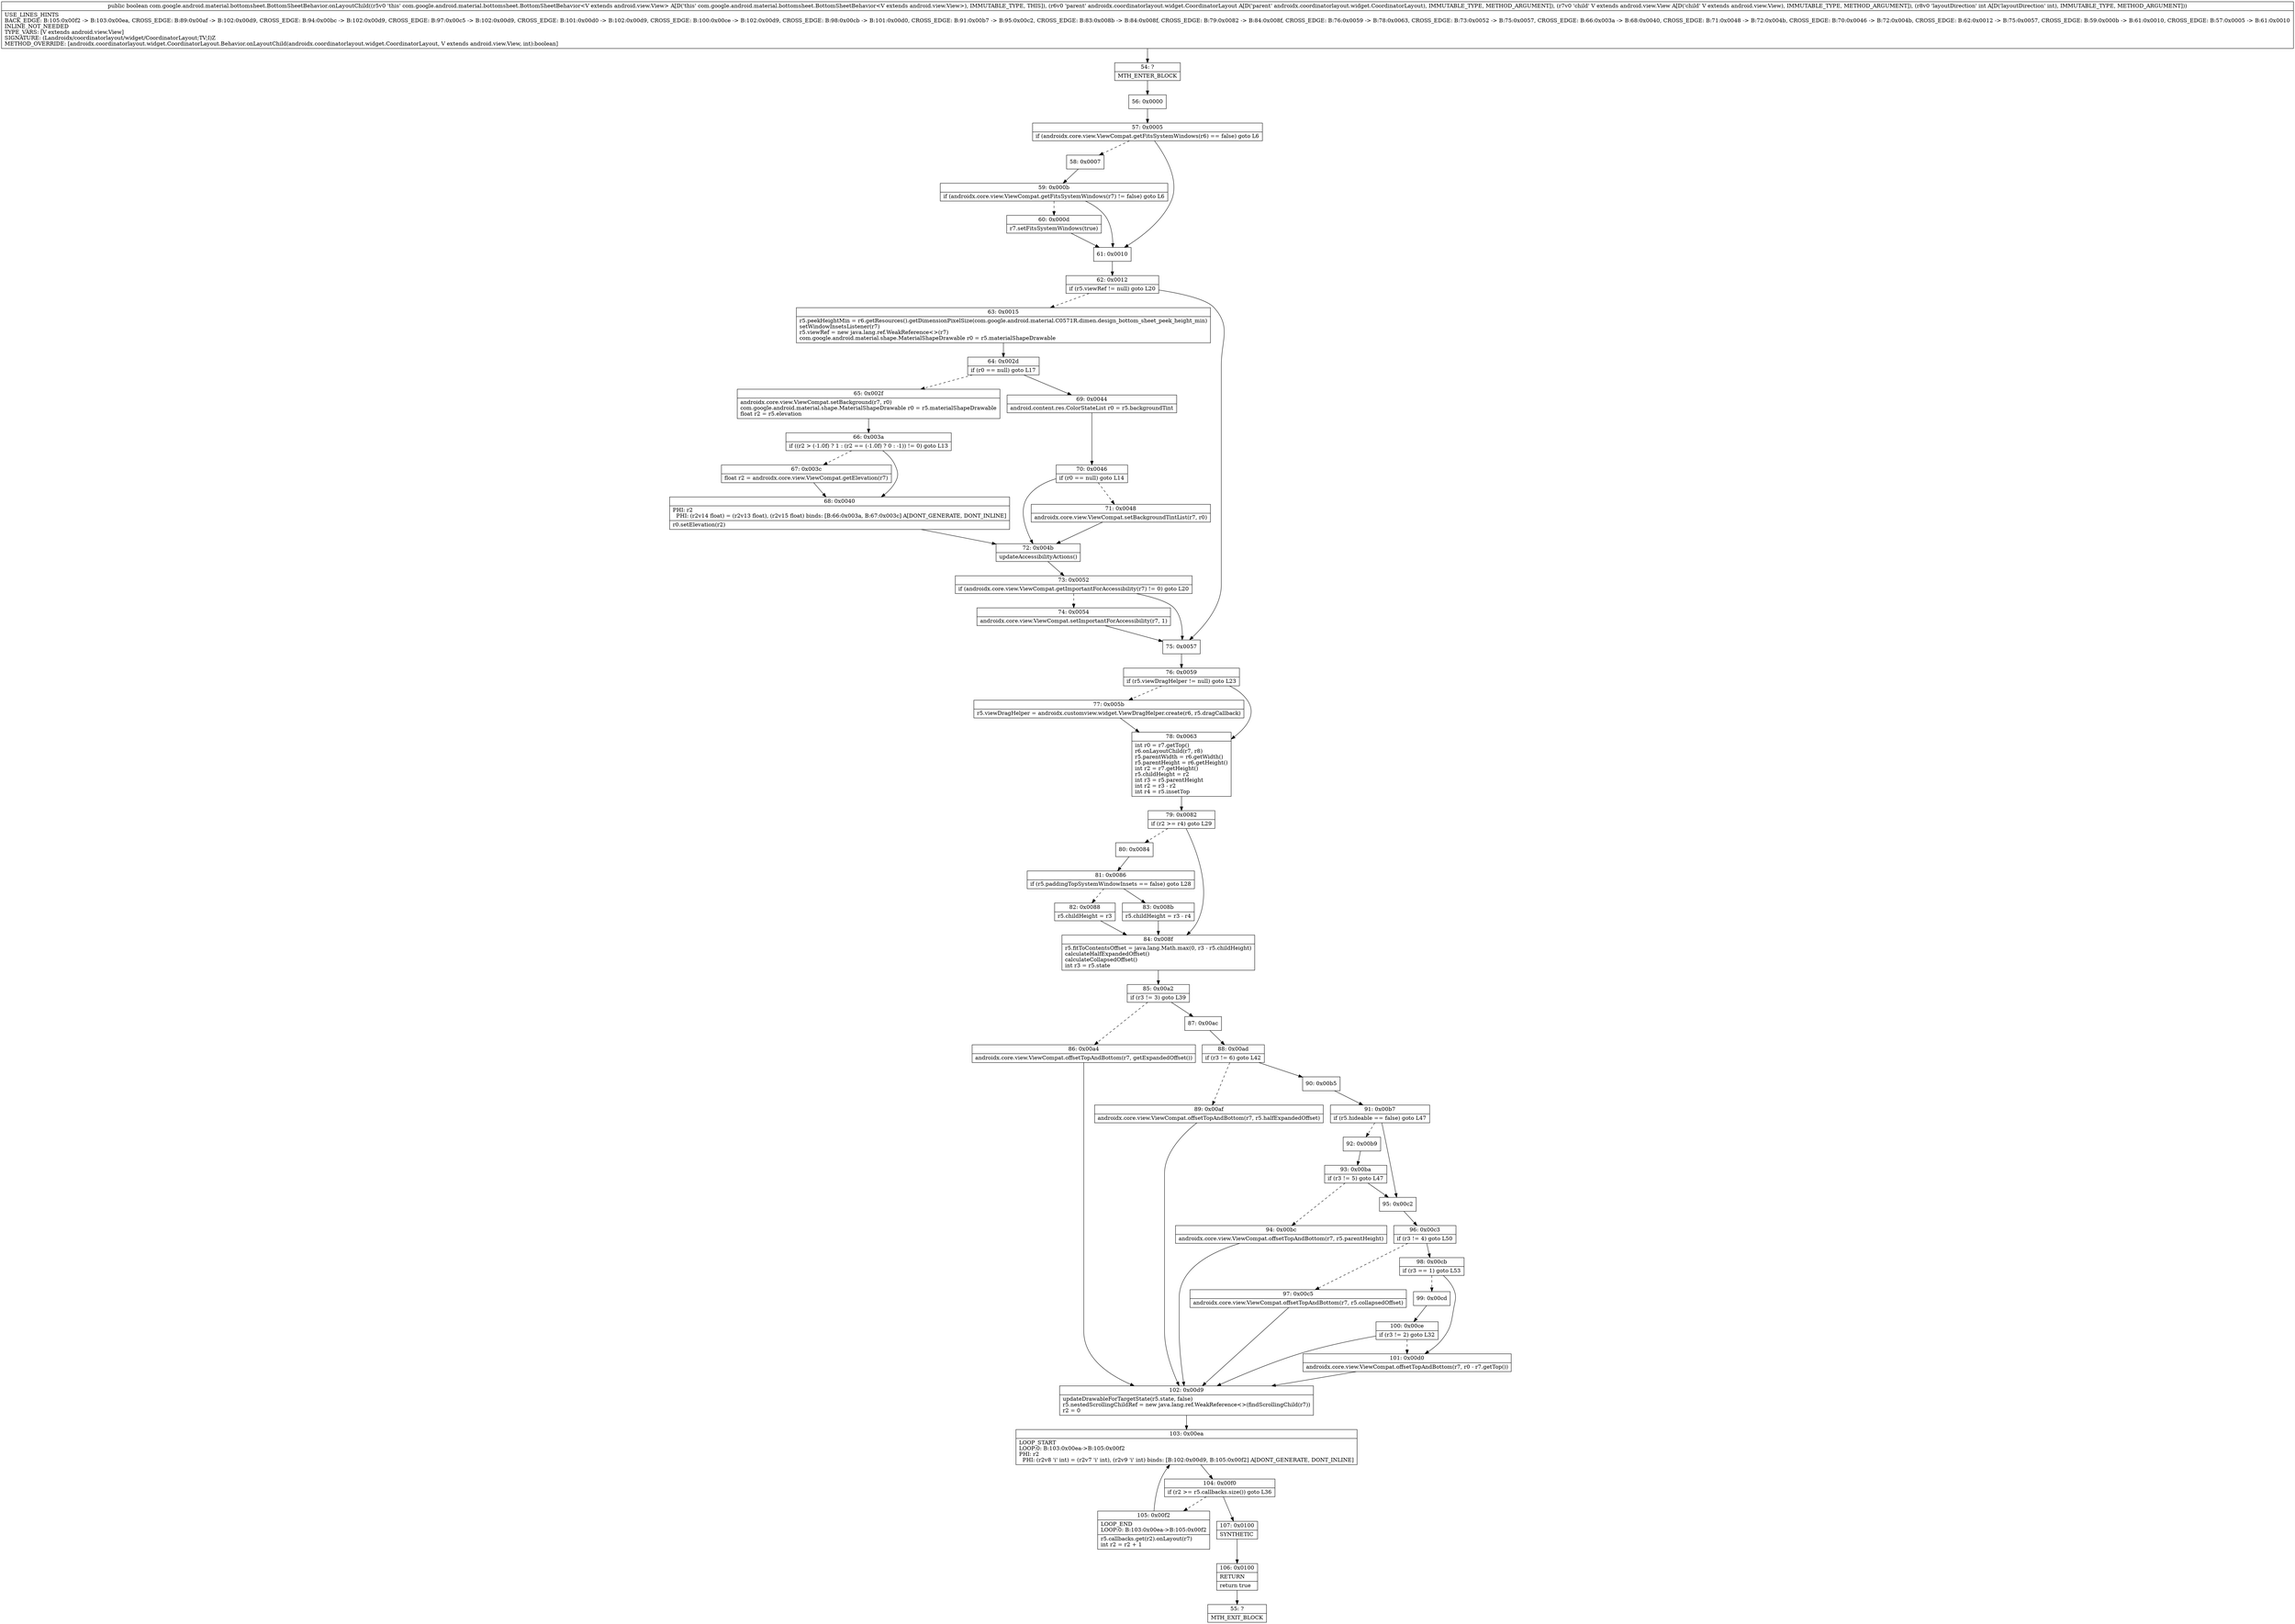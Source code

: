 digraph "CFG forcom.google.android.material.bottomsheet.BottomSheetBehavior.onLayoutChild(Landroidx\/coordinatorlayout\/widget\/CoordinatorLayout;Landroid\/view\/View;I)Z" {
Node_54 [shape=record,label="{54\:\ ?|MTH_ENTER_BLOCK\l}"];
Node_56 [shape=record,label="{56\:\ 0x0000}"];
Node_57 [shape=record,label="{57\:\ 0x0005|if (androidx.core.view.ViewCompat.getFitsSystemWindows(r6) == false) goto L6\l}"];
Node_58 [shape=record,label="{58\:\ 0x0007}"];
Node_59 [shape=record,label="{59\:\ 0x000b|if (androidx.core.view.ViewCompat.getFitsSystemWindows(r7) != false) goto L6\l}"];
Node_60 [shape=record,label="{60\:\ 0x000d|r7.setFitsSystemWindows(true)\l}"];
Node_61 [shape=record,label="{61\:\ 0x0010}"];
Node_62 [shape=record,label="{62\:\ 0x0012|if (r5.viewRef != null) goto L20\l}"];
Node_63 [shape=record,label="{63\:\ 0x0015|r5.peekHeightMin = r6.getResources().getDimensionPixelSize(com.google.android.material.C0571R.dimen.design_bottom_sheet_peek_height_min)\lsetWindowInsetsListener(r7)\lr5.viewRef = new java.lang.ref.WeakReference\<\>(r7)\lcom.google.android.material.shape.MaterialShapeDrawable r0 = r5.materialShapeDrawable\l}"];
Node_64 [shape=record,label="{64\:\ 0x002d|if (r0 == null) goto L17\l}"];
Node_65 [shape=record,label="{65\:\ 0x002f|androidx.core.view.ViewCompat.setBackground(r7, r0)\lcom.google.android.material.shape.MaterialShapeDrawable r0 = r5.materialShapeDrawable\lfloat r2 = r5.elevation\l}"];
Node_66 [shape=record,label="{66\:\ 0x003a|if ((r2 \> (\-1.0f) ? 1 : (r2 == (\-1.0f) ? 0 : \-1)) != 0) goto L13\l}"];
Node_67 [shape=record,label="{67\:\ 0x003c|float r2 = androidx.core.view.ViewCompat.getElevation(r7)\l}"];
Node_68 [shape=record,label="{68\:\ 0x0040|PHI: r2 \l  PHI: (r2v14 float) = (r2v13 float), (r2v15 float) binds: [B:66:0x003a, B:67:0x003c] A[DONT_GENERATE, DONT_INLINE]\l|r0.setElevation(r2)\l}"];
Node_72 [shape=record,label="{72\:\ 0x004b|updateAccessibilityActions()\l}"];
Node_73 [shape=record,label="{73\:\ 0x0052|if (androidx.core.view.ViewCompat.getImportantForAccessibility(r7) != 0) goto L20\l}"];
Node_74 [shape=record,label="{74\:\ 0x0054|androidx.core.view.ViewCompat.setImportantForAccessibility(r7, 1)\l}"];
Node_69 [shape=record,label="{69\:\ 0x0044|android.content.res.ColorStateList r0 = r5.backgroundTint\l}"];
Node_70 [shape=record,label="{70\:\ 0x0046|if (r0 == null) goto L14\l}"];
Node_71 [shape=record,label="{71\:\ 0x0048|androidx.core.view.ViewCompat.setBackgroundTintList(r7, r0)\l}"];
Node_75 [shape=record,label="{75\:\ 0x0057}"];
Node_76 [shape=record,label="{76\:\ 0x0059|if (r5.viewDragHelper != null) goto L23\l}"];
Node_77 [shape=record,label="{77\:\ 0x005b|r5.viewDragHelper = androidx.customview.widget.ViewDragHelper.create(r6, r5.dragCallback)\l}"];
Node_78 [shape=record,label="{78\:\ 0x0063|int r0 = r7.getTop()\lr6.onLayoutChild(r7, r8)\lr5.parentWidth = r6.getWidth()\lr5.parentHeight = r6.getHeight()\lint r2 = r7.getHeight()\lr5.childHeight = r2\lint r3 = r5.parentHeight\lint r2 = r3 \- r2\lint r4 = r5.insetTop\l}"];
Node_79 [shape=record,label="{79\:\ 0x0082|if (r2 \>= r4) goto L29\l}"];
Node_80 [shape=record,label="{80\:\ 0x0084}"];
Node_81 [shape=record,label="{81\:\ 0x0086|if (r5.paddingTopSystemWindowInsets == false) goto L28\l}"];
Node_82 [shape=record,label="{82\:\ 0x0088|r5.childHeight = r3\l}"];
Node_83 [shape=record,label="{83\:\ 0x008b|r5.childHeight = r3 \- r4\l}"];
Node_84 [shape=record,label="{84\:\ 0x008f|r5.fitToContentsOffset = java.lang.Math.max(0, r3 \- r5.childHeight)\lcalculateHalfExpandedOffset()\lcalculateCollapsedOffset()\lint r3 = r5.state\l}"];
Node_85 [shape=record,label="{85\:\ 0x00a2|if (r3 != 3) goto L39\l}"];
Node_86 [shape=record,label="{86\:\ 0x00a4|androidx.core.view.ViewCompat.offsetTopAndBottom(r7, getExpandedOffset())\l}"];
Node_102 [shape=record,label="{102\:\ 0x00d9|updateDrawableForTargetState(r5.state, false)\lr5.nestedScrollingChildRef = new java.lang.ref.WeakReference\<\>(findScrollingChild(r7))\lr2 = 0\l}"];
Node_103 [shape=record,label="{103\:\ 0x00ea|LOOP_START\lLOOP:0: B:103:0x00ea\-\>B:105:0x00f2\lPHI: r2 \l  PHI: (r2v8 'i' int) = (r2v7 'i' int), (r2v9 'i' int) binds: [B:102:0x00d9, B:105:0x00f2] A[DONT_GENERATE, DONT_INLINE]\l}"];
Node_104 [shape=record,label="{104\:\ 0x00f0|if (r2 \>= r5.callbacks.size()) goto L36\l}"];
Node_105 [shape=record,label="{105\:\ 0x00f2|LOOP_END\lLOOP:0: B:103:0x00ea\-\>B:105:0x00f2\l|r5.callbacks.get(r2).onLayout(r7)\lint r2 = r2 + 1\l}"];
Node_107 [shape=record,label="{107\:\ 0x0100|SYNTHETIC\l}"];
Node_106 [shape=record,label="{106\:\ 0x0100|RETURN\l|return true\l}"];
Node_55 [shape=record,label="{55\:\ ?|MTH_EXIT_BLOCK\l}"];
Node_87 [shape=record,label="{87\:\ 0x00ac}"];
Node_88 [shape=record,label="{88\:\ 0x00ad|if (r3 != 6) goto L42\l}"];
Node_89 [shape=record,label="{89\:\ 0x00af|androidx.core.view.ViewCompat.offsetTopAndBottom(r7, r5.halfExpandedOffset)\l}"];
Node_90 [shape=record,label="{90\:\ 0x00b5}"];
Node_91 [shape=record,label="{91\:\ 0x00b7|if (r5.hideable == false) goto L47\l}"];
Node_92 [shape=record,label="{92\:\ 0x00b9}"];
Node_93 [shape=record,label="{93\:\ 0x00ba|if (r3 != 5) goto L47\l}"];
Node_94 [shape=record,label="{94\:\ 0x00bc|androidx.core.view.ViewCompat.offsetTopAndBottom(r7, r5.parentHeight)\l}"];
Node_95 [shape=record,label="{95\:\ 0x00c2}"];
Node_96 [shape=record,label="{96\:\ 0x00c3|if (r3 != 4) goto L50\l}"];
Node_97 [shape=record,label="{97\:\ 0x00c5|androidx.core.view.ViewCompat.offsetTopAndBottom(r7, r5.collapsedOffset)\l}"];
Node_98 [shape=record,label="{98\:\ 0x00cb|if (r3 == 1) goto L53\l}"];
Node_99 [shape=record,label="{99\:\ 0x00cd}"];
Node_100 [shape=record,label="{100\:\ 0x00ce|if (r3 != 2) goto L32\l}"];
Node_101 [shape=record,label="{101\:\ 0x00d0|androidx.core.view.ViewCompat.offsetTopAndBottom(r7, r0 \- r7.getTop())\l}"];
MethodNode[shape=record,label="{public boolean com.google.android.material.bottomsheet.BottomSheetBehavior.onLayoutChild((r5v0 'this' com.google.android.material.bottomsheet.BottomSheetBehavior\<V extends android.view.View\> A[D('this' com.google.android.material.bottomsheet.BottomSheetBehavior\<V extends android.view.View\>), IMMUTABLE_TYPE, THIS]), (r6v0 'parent' androidx.coordinatorlayout.widget.CoordinatorLayout A[D('parent' androidx.coordinatorlayout.widget.CoordinatorLayout), IMMUTABLE_TYPE, METHOD_ARGUMENT]), (r7v0 'child' V extends android.view.View A[D('child' V extends android.view.View), IMMUTABLE_TYPE, METHOD_ARGUMENT]), (r8v0 'layoutDirection' int A[D('layoutDirection' int), IMMUTABLE_TYPE, METHOD_ARGUMENT]))  | USE_LINES_HINTS\lBACK_EDGE: B:105:0x00f2 \-\> B:103:0x00ea, CROSS_EDGE: B:89:0x00af \-\> B:102:0x00d9, CROSS_EDGE: B:94:0x00bc \-\> B:102:0x00d9, CROSS_EDGE: B:97:0x00c5 \-\> B:102:0x00d9, CROSS_EDGE: B:101:0x00d0 \-\> B:102:0x00d9, CROSS_EDGE: B:100:0x00ce \-\> B:102:0x00d9, CROSS_EDGE: B:98:0x00cb \-\> B:101:0x00d0, CROSS_EDGE: B:91:0x00b7 \-\> B:95:0x00c2, CROSS_EDGE: B:83:0x008b \-\> B:84:0x008f, CROSS_EDGE: B:79:0x0082 \-\> B:84:0x008f, CROSS_EDGE: B:76:0x0059 \-\> B:78:0x0063, CROSS_EDGE: B:73:0x0052 \-\> B:75:0x0057, CROSS_EDGE: B:66:0x003a \-\> B:68:0x0040, CROSS_EDGE: B:71:0x0048 \-\> B:72:0x004b, CROSS_EDGE: B:70:0x0046 \-\> B:72:0x004b, CROSS_EDGE: B:62:0x0012 \-\> B:75:0x0057, CROSS_EDGE: B:59:0x000b \-\> B:61:0x0010, CROSS_EDGE: B:57:0x0005 \-\> B:61:0x0010\lINLINE_NOT_NEEDED\lTYPE_VARS: [V extends android.view.View]\lSIGNATURE: (Landroidx\/coordinatorlayout\/widget\/CoordinatorLayout;TV;I)Z\lMETHOD_OVERRIDE: [androidx.coordinatorlayout.widget.CoordinatorLayout.Behavior.onLayoutChild(androidx.coordinatorlayout.widget.CoordinatorLayout, V extends android.view.View, int):boolean]\l}"];
MethodNode -> Node_54;Node_54 -> Node_56;
Node_56 -> Node_57;
Node_57 -> Node_58[style=dashed];
Node_57 -> Node_61;
Node_58 -> Node_59;
Node_59 -> Node_60[style=dashed];
Node_59 -> Node_61;
Node_60 -> Node_61;
Node_61 -> Node_62;
Node_62 -> Node_63[style=dashed];
Node_62 -> Node_75;
Node_63 -> Node_64;
Node_64 -> Node_65[style=dashed];
Node_64 -> Node_69;
Node_65 -> Node_66;
Node_66 -> Node_67[style=dashed];
Node_66 -> Node_68;
Node_67 -> Node_68;
Node_68 -> Node_72;
Node_72 -> Node_73;
Node_73 -> Node_74[style=dashed];
Node_73 -> Node_75;
Node_74 -> Node_75;
Node_69 -> Node_70;
Node_70 -> Node_71[style=dashed];
Node_70 -> Node_72;
Node_71 -> Node_72;
Node_75 -> Node_76;
Node_76 -> Node_77[style=dashed];
Node_76 -> Node_78;
Node_77 -> Node_78;
Node_78 -> Node_79;
Node_79 -> Node_80[style=dashed];
Node_79 -> Node_84;
Node_80 -> Node_81;
Node_81 -> Node_82[style=dashed];
Node_81 -> Node_83;
Node_82 -> Node_84;
Node_83 -> Node_84;
Node_84 -> Node_85;
Node_85 -> Node_86[style=dashed];
Node_85 -> Node_87;
Node_86 -> Node_102;
Node_102 -> Node_103;
Node_103 -> Node_104;
Node_104 -> Node_105[style=dashed];
Node_104 -> Node_107;
Node_105 -> Node_103;
Node_107 -> Node_106;
Node_106 -> Node_55;
Node_87 -> Node_88;
Node_88 -> Node_89[style=dashed];
Node_88 -> Node_90;
Node_89 -> Node_102;
Node_90 -> Node_91;
Node_91 -> Node_92[style=dashed];
Node_91 -> Node_95;
Node_92 -> Node_93;
Node_93 -> Node_94[style=dashed];
Node_93 -> Node_95;
Node_94 -> Node_102;
Node_95 -> Node_96;
Node_96 -> Node_97[style=dashed];
Node_96 -> Node_98;
Node_97 -> Node_102;
Node_98 -> Node_99[style=dashed];
Node_98 -> Node_101;
Node_99 -> Node_100;
Node_100 -> Node_101[style=dashed];
Node_100 -> Node_102;
Node_101 -> Node_102;
}

